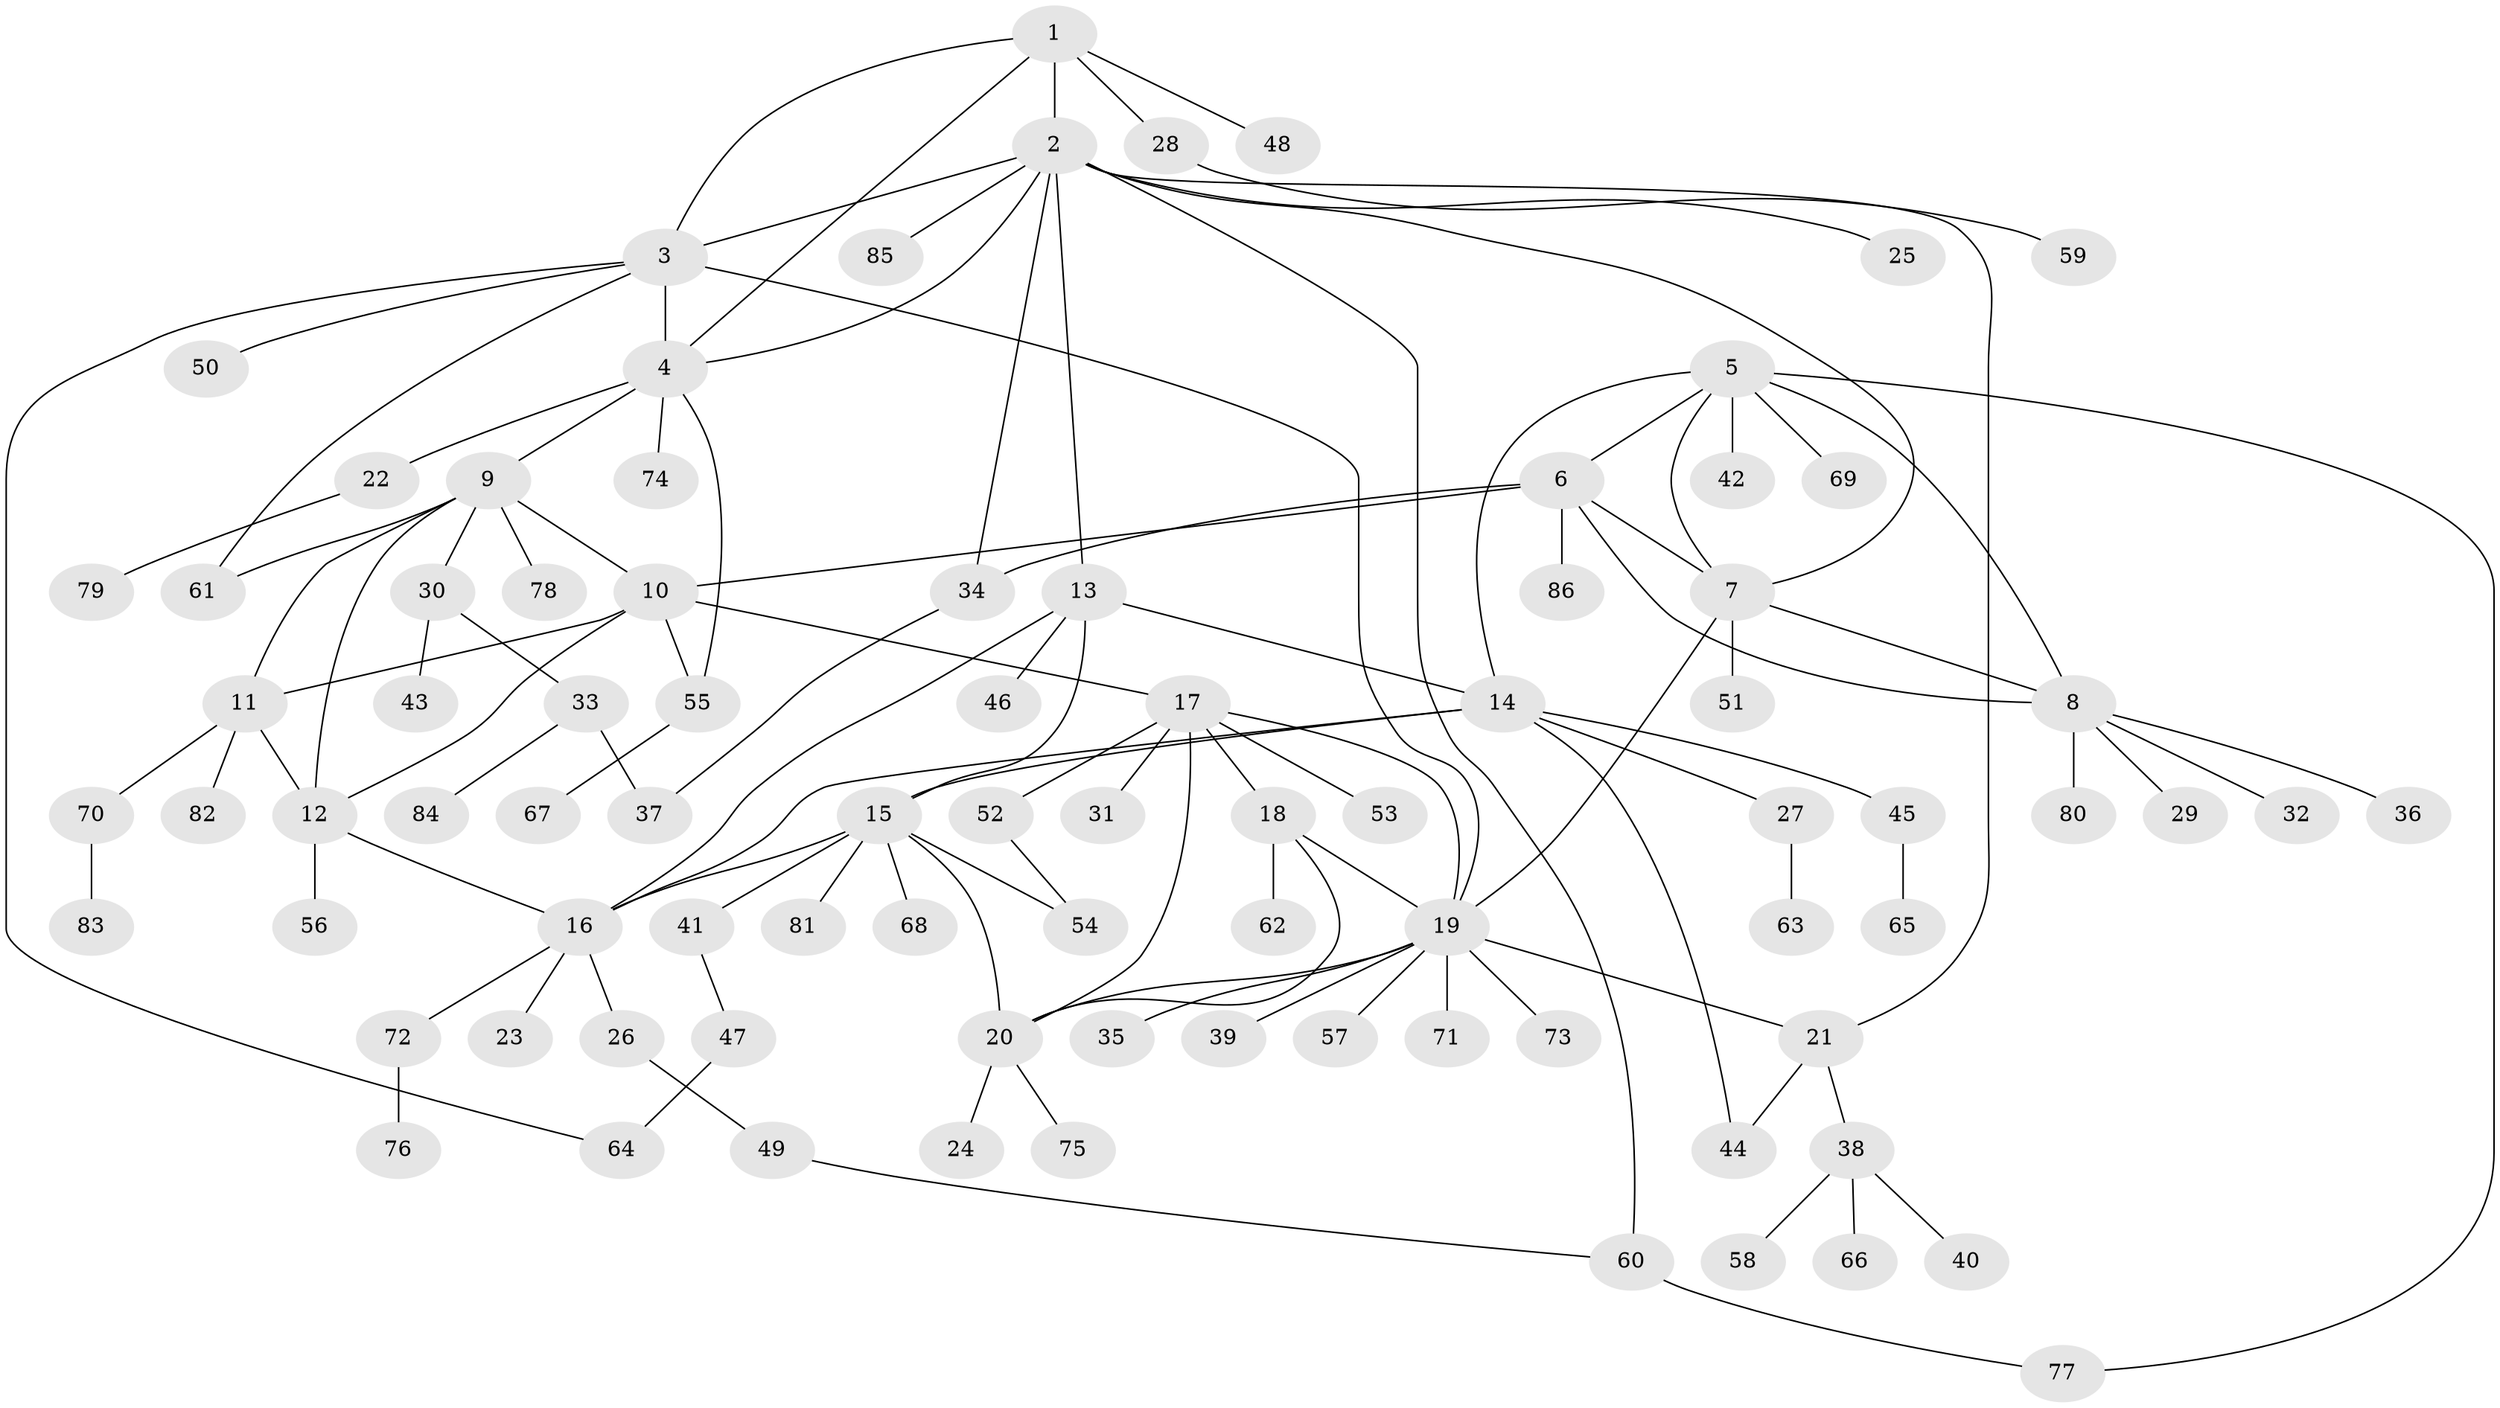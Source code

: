 // coarse degree distribution, {8: 0.03225806451612903, 11: 0.016129032258064516, 6: 0.04838709677419355, 10: 0.04838709677419355, 4: 0.016129032258064516, 5: 0.016129032258064516, 7: 0.016129032258064516, 9: 0.016129032258064516, 1: 0.5967741935483871, 2: 0.14516129032258066, 3: 0.04838709677419355}
// Generated by graph-tools (version 1.1) at 2025/52/02/27/25 19:52:18]
// undirected, 86 vertices, 116 edges
graph export_dot {
graph [start="1"]
  node [color=gray90,style=filled];
  1;
  2;
  3;
  4;
  5;
  6;
  7;
  8;
  9;
  10;
  11;
  12;
  13;
  14;
  15;
  16;
  17;
  18;
  19;
  20;
  21;
  22;
  23;
  24;
  25;
  26;
  27;
  28;
  29;
  30;
  31;
  32;
  33;
  34;
  35;
  36;
  37;
  38;
  39;
  40;
  41;
  42;
  43;
  44;
  45;
  46;
  47;
  48;
  49;
  50;
  51;
  52;
  53;
  54;
  55;
  56;
  57;
  58;
  59;
  60;
  61;
  62;
  63;
  64;
  65;
  66;
  67;
  68;
  69;
  70;
  71;
  72;
  73;
  74;
  75;
  76;
  77;
  78;
  79;
  80;
  81;
  82;
  83;
  84;
  85;
  86;
  1 -- 2;
  1 -- 3;
  1 -- 4;
  1 -- 28;
  1 -- 48;
  2 -- 3;
  2 -- 4;
  2 -- 7;
  2 -- 13;
  2 -- 21;
  2 -- 25;
  2 -- 34;
  2 -- 60;
  2 -- 85;
  3 -- 4;
  3 -- 19;
  3 -- 50;
  3 -- 61;
  3 -- 64;
  4 -- 9;
  4 -- 22;
  4 -- 55;
  4 -- 74;
  5 -- 6;
  5 -- 7;
  5 -- 8;
  5 -- 14;
  5 -- 42;
  5 -- 69;
  5 -- 77;
  6 -- 7;
  6 -- 8;
  6 -- 10;
  6 -- 34;
  6 -- 86;
  7 -- 8;
  7 -- 19;
  7 -- 51;
  8 -- 29;
  8 -- 32;
  8 -- 36;
  8 -- 80;
  9 -- 10;
  9 -- 11;
  9 -- 12;
  9 -- 30;
  9 -- 61;
  9 -- 78;
  10 -- 11;
  10 -- 12;
  10 -- 17;
  10 -- 55;
  11 -- 12;
  11 -- 70;
  11 -- 82;
  12 -- 16;
  12 -- 56;
  13 -- 14;
  13 -- 15;
  13 -- 16;
  13 -- 46;
  14 -- 15;
  14 -- 16;
  14 -- 27;
  14 -- 44;
  14 -- 45;
  15 -- 16;
  15 -- 20;
  15 -- 41;
  15 -- 54;
  15 -- 68;
  15 -- 81;
  16 -- 23;
  16 -- 26;
  16 -- 72;
  17 -- 18;
  17 -- 19;
  17 -- 20;
  17 -- 31;
  17 -- 52;
  17 -- 53;
  18 -- 19;
  18 -- 20;
  18 -- 62;
  19 -- 20;
  19 -- 21;
  19 -- 35;
  19 -- 39;
  19 -- 57;
  19 -- 71;
  19 -- 73;
  20 -- 24;
  20 -- 75;
  21 -- 38;
  21 -- 44;
  22 -- 79;
  26 -- 49;
  27 -- 63;
  28 -- 59;
  30 -- 33;
  30 -- 43;
  33 -- 37;
  33 -- 84;
  34 -- 37;
  38 -- 40;
  38 -- 58;
  38 -- 66;
  41 -- 47;
  45 -- 65;
  47 -- 64;
  49 -- 60;
  52 -- 54;
  55 -- 67;
  60 -- 77;
  70 -- 83;
  72 -- 76;
}
